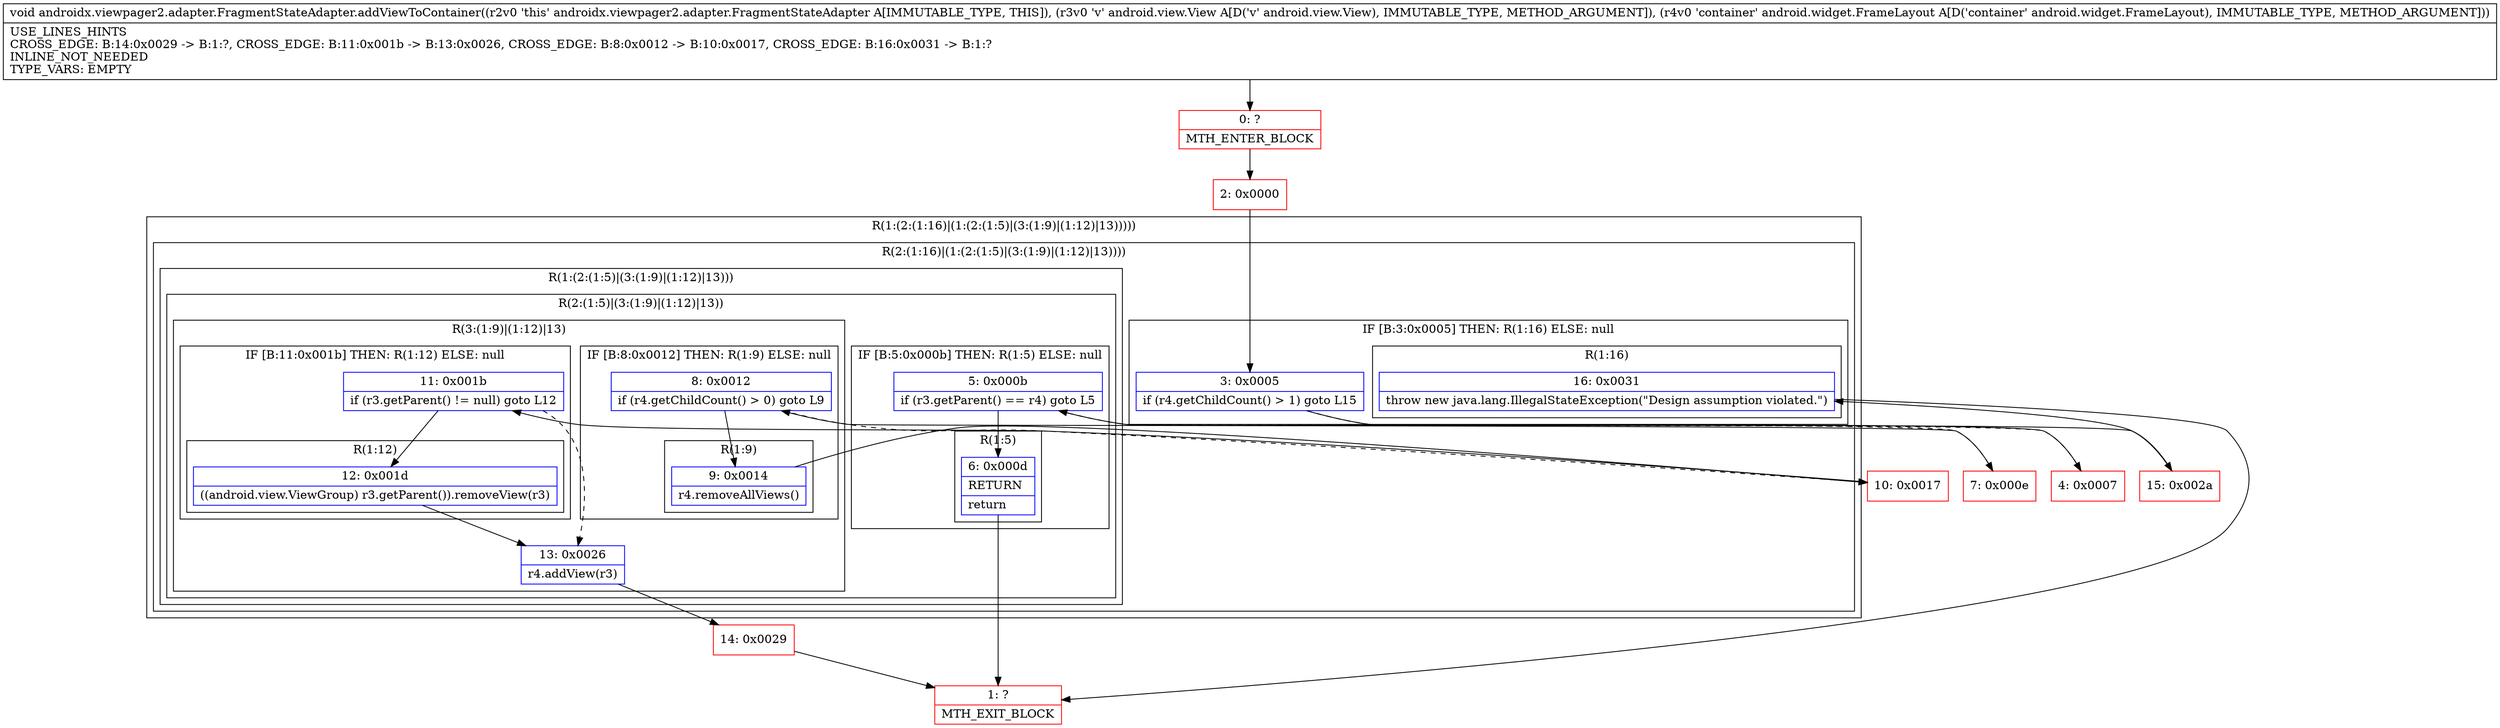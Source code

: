 digraph "CFG forandroidx.viewpager2.adapter.FragmentStateAdapter.addViewToContainer(Landroid\/view\/View;Landroid\/widget\/FrameLayout;)V" {
subgraph cluster_Region_957447060 {
label = "R(1:(2:(1:16)|(1:(2:(1:5)|(3:(1:9)|(1:12)|13)))))";
node [shape=record,color=blue];
subgraph cluster_Region_1498160819 {
label = "R(2:(1:16)|(1:(2:(1:5)|(3:(1:9)|(1:12)|13))))";
node [shape=record,color=blue];
subgraph cluster_IfRegion_1134739837 {
label = "IF [B:3:0x0005] THEN: R(1:16) ELSE: null";
node [shape=record,color=blue];
Node_3 [shape=record,label="{3\:\ 0x0005|if (r4.getChildCount() \> 1) goto L15\l}"];
subgraph cluster_Region_756144083 {
label = "R(1:16)";
node [shape=record,color=blue];
Node_16 [shape=record,label="{16\:\ 0x0031|throw new java.lang.IllegalStateException(\"Design assumption violated.\")\l}"];
}
}
subgraph cluster_Region_535745598 {
label = "R(1:(2:(1:5)|(3:(1:9)|(1:12)|13)))";
node [shape=record,color=blue];
subgraph cluster_Region_644806902 {
label = "R(2:(1:5)|(3:(1:9)|(1:12)|13))";
node [shape=record,color=blue];
subgraph cluster_IfRegion_1930587247 {
label = "IF [B:5:0x000b] THEN: R(1:5) ELSE: null";
node [shape=record,color=blue];
Node_5 [shape=record,label="{5\:\ 0x000b|if (r3.getParent() == r4) goto L5\l}"];
subgraph cluster_Region_1352565393 {
label = "R(1:5)";
node [shape=record,color=blue];
Node_6 [shape=record,label="{6\:\ 0x000d|RETURN\l|return\l}"];
}
}
subgraph cluster_Region_960029592 {
label = "R(3:(1:9)|(1:12)|13)";
node [shape=record,color=blue];
subgraph cluster_IfRegion_1749030145 {
label = "IF [B:8:0x0012] THEN: R(1:9) ELSE: null";
node [shape=record,color=blue];
Node_8 [shape=record,label="{8\:\ 0x0012|if (r4.getChildCount() \> 0) goto L9\l}"];
subgraph cluster_Region_147946866 {
label = "R(1:9)";
node [shape=record,color=blue];
Node_9 [shape=record,label="{9\:\ 0x0014|r4.removeAllViews()\l}"];
}
}
subgraph cluster_IfRegion_754969843 {
label = "IF [B:11:0x001b] THEN: R(1:12) ELSE: null";
node [shape=record,color=blue];
Node_11 [shape=record,label="{11\:\ 0x001b|if (r3.getParent() != null) goto L12\l}"];
subgraph cluster_Region_1386606295 {
label = "R(1:12)";
node [shape=record,color=blue];
Node_12 [shape=record,label="{12\:\ 0x001d|((android.view.ViewGroup) r3.getParent()).removeView(r3)\l}"];
}
}
Node_13 [shape=record,label="{13\:\ 0x0026|r4.addView(r3)\l}"];
}
}
}
}
}
Node_0 [shape=record,color=red,label="{0\:\ ?|MTH_ENTER_BLOCK\l}"];
Node_2 [shape=record,color=red,label="{2\:\ 0x0000}"];
Node_4 [shape=record,color=red,label="{4\:\ 0x0007}"];
Node_1 [shape=record,color=red,label="{1\:\ ?|MTH_EXIT_BLOCK\l}"];
Node_7 [shape=record,color=red,label="{7\:\ 0x000e}"];
Node_10 [shape=record,color=red,label="{10\:\ 0x0017}"];
Node_14 [shape=record,color=red,label="{14\:\ 0x0029}"];
Node_15 [shape=record,color=red,label="{15\:\ 0x002a}"];
MethodNode[shape=record,label="{void androidx.viewpager2.adapter.FragmentStateAdapter.addViewToContainer((r2v0 'this' androidx.viewpager2.adapter.FragmentStateAdapter A[IMMUTABLE_TYPE, THIS]), (r3v0 'v' android.view.View A[D('v' android.view.View), IMMUTABLE_TYPE, METHOD_ARGUMENT]), (r4v0 'container' android.widget.FrameLayout A[D('container' android.widget.FrameLayout), IMMUTABLE_TYPE, METHOD_ARGUMENT]))  | USE_LINES_HINTS\lCROSS_EDGE: B:14:0x0029 \-\> B:1:?, CROSS_EDGE: B:11:0x001b \-\> B:13:0x0026, CROSS_EDGE: B:8:0x0012 \-\> B:10:0x0017, CROSS_EDGE: B:16:0x0031 \-\> B:1:?\lINLINE_NOT_NEEDED\lTYPE_VARS: EMPTY\l}"];
MethodNode -> Node_0;Node_3 -> Node_4[style=dashed];
Node_3 -> Node_15;
Node_16 -> Node_1;
Node_5 -> Node_6;
Node_5 -> Node_7[style=dashed];
Node_6 -> Node_1;
Node_8 -> Node_9;
Node_8 -> Node_10[style=dashed];
Node_9 -> Node_10;
Node_11 -> Node_12;
Node_11 -> Node_13[style=dashed];
Node_12 -> Node_13;
Node_13 -> Node_14;
Node_0 -> Node_2;
Node_2 -> Node_3;
Node_4 -> Node_5;
Node_7 -> Node_8;
Node_10 -> Node_11;
Node_14 -> Node_1;
Node_15 -> Node_16;
}


